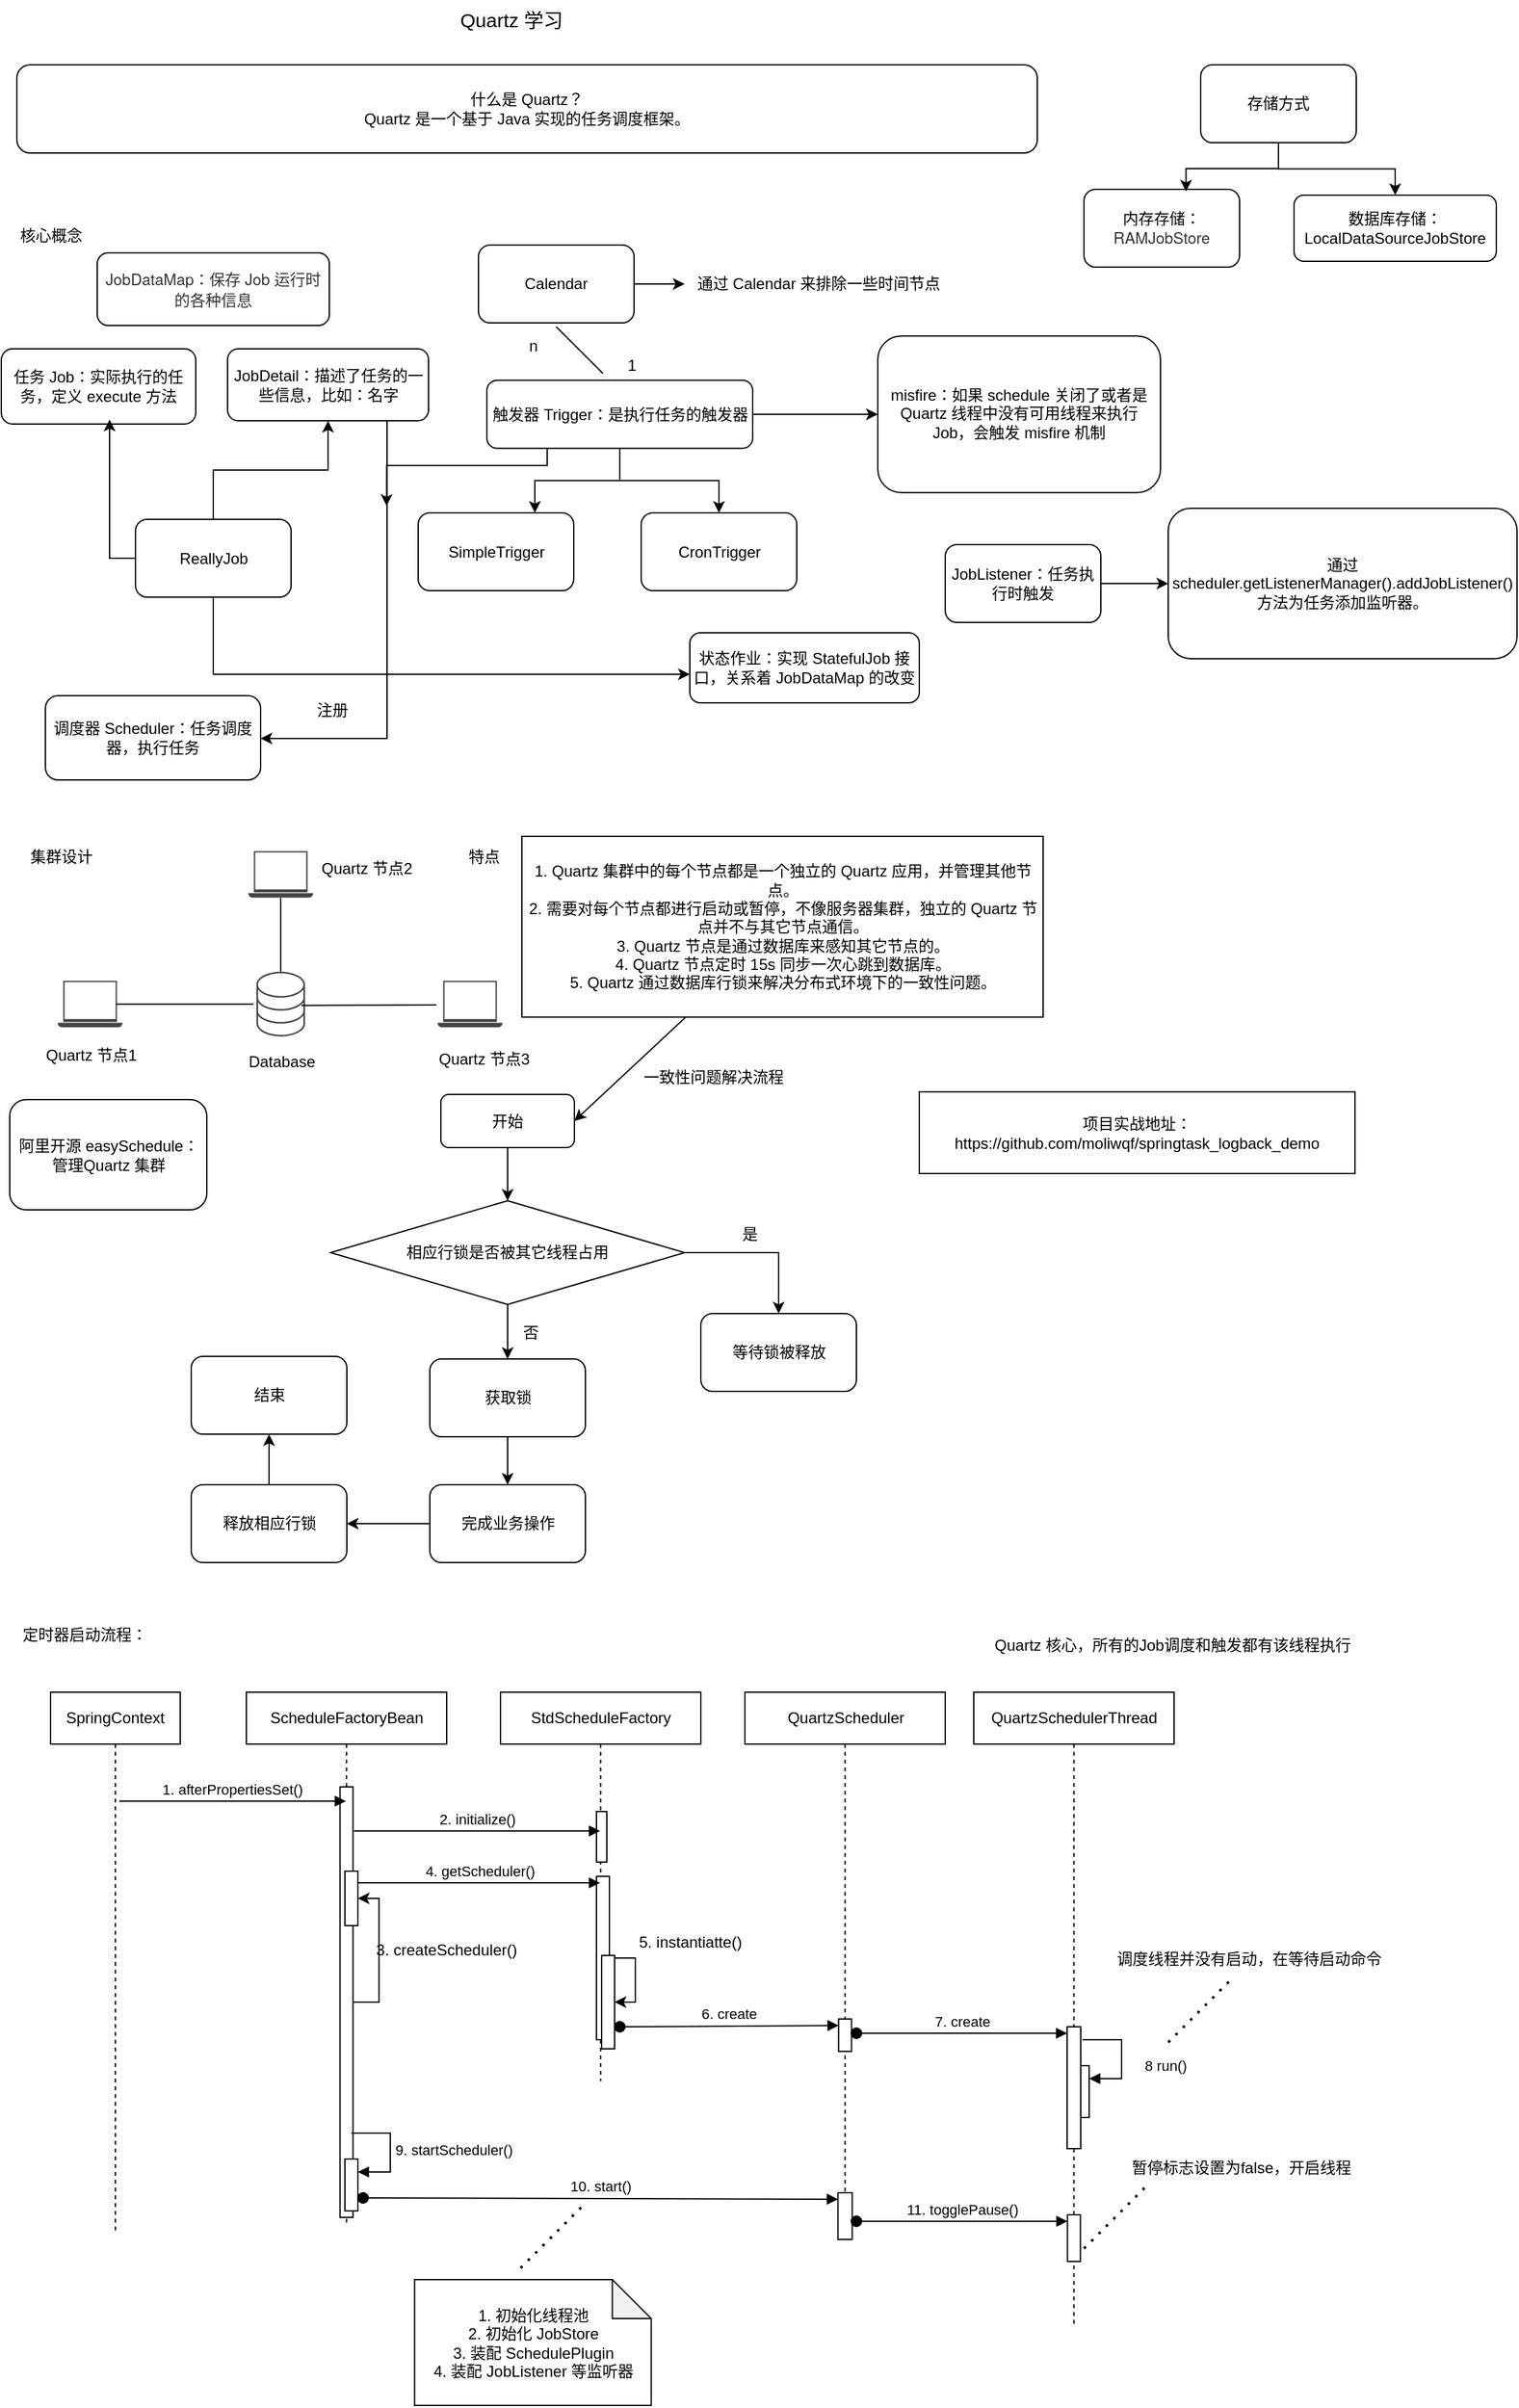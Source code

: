 <mxfile version="24.7.1" type="github">
  <diagram name="第 1 页" id="t5rmYULxfnpGZIQc0kC4">
    <mxGraphModel dx="1221" dy="759" grid="0" gridSize="10" guides="1" tooltips="1" connect="1" arrows="1" fold="1" page="1" pageScale="1" pageWidth="827" pageHeight="1169" math="0" shadow="0">
      <root>
        <mxCell id="0" />
        <mxCell id="1" parent="0" />
        <mxCell id="8cU8IfGOEaAC18SAXIAc-3" value="什么是 Quartz？&lt;div&gt;Quartz 是一个基于 Java 实现的任务调度框架。&lt;/div&gt;" style="rounded=1;whiteSpace=wrap;html=1;" parent="1" vertex="1">
          <mxGeometry x="20" y="68" width="787" height="68" as="geometry" />
        </mxCell>
        <mxCell id="8cU8IfGOEaAC18SAXIAc-5" value="&lt;font style=&quot;font-size: 12px;&quot;&gt;任务 Job：实际执行的任务，定义 execute 方法&lt;/font&gt;" style="rounded=1;whiteSpace=wrap;html=1;" parent="1" vertex="1">
          <mxGeometry x="8" y="287" width="150" height="58" as="geometry" />
        </mxCell>
        <mxCell id="8cU8IfGOEaAC18SAXIAc-6" value="&lt;span style=&quot;color: rgb(0, 0, 0); font-family: Helvetica; font-size: 15px; font-style: normal; font-variant-ligatures: normal; font-variant-caps: normal; font-weight: 400; letter-spacing: normal; orphans: 2; text-align: center; text-indent: 0px; text-transform: none; widows: 2; word-spacing: 0px; -webkit-text-stroke-width: 0px; white-space: normal; background-color: rgb(251, 251, 251); text-decoration-thickness: initial; text-decoration-style: initial; text-decoration-color: initial; display: inline !important; float: none;&quot;&gt;Quartz 学习&lt;/span&gt;" style="text;whiteSpace=wrap;html=1;" parent="1" vertex="1">
          <mxGeometry x="359.997" y="18.003" width="107" height="40" as="geometry" />
        </mxCell>
        <mxCell id="8cU8IfGOEaAC18SAXIAc-7" value="核心概念" style="text;html=1;align=center;verticalAlign=middle;resizable=0;points=[];autosize=1;strokeColor=none;fillColor=none;" parent="1" vertex="1">
          <mxGeometry x="13" y="187" width="66" height="26" as="geometry" />
        </mxCell>
        <mxCell id="8cU8IfGOEaAC18SAXIAc-20" style="edgeStyle=orthogonalEdgeStyle;rounded=0;orthogonalLoop=1;jettySize=auto;html=1;entryX=0.75;entryY=0;entryDx=0;entryDy=0;" parent="1" source="8cU8IfGOEaAC18SAXIAc-12" target="8cU8IfGOEaAC18SAXIAc-18" edge="1">
          <mxGeometry relative="1" as="geometry" />
        </mxCell>
        <mxCell id="8cU8IfGOEaAC18SAXIAc-21" style="edgeStyle=orthogonalEdgeStyle;rounded=0;orthogonalLoop=1;jettySize=auto;html=1;" parent="1" source="8cU8IfGOEaAC18SAXIAc-12" target="8cU8IfGOEaAC18SAXIAc-19" edge="1">
          <mxGeometry relative="1" as="geometry" />
        </mxCell>
        <mxCell id="8cU8IfGOEaAC18SAXIAc-79" style="edgeStyle=orthogonalEdgeStyle;rounded=0;orthogonalLoop=1;jettySize=auto;html=1;" parent="1" source="8cU8IfGOEaAC18SAXIAc-12" edge="1">
          <mxGeometry relative="1" as="geometry">
            <mxPoint x="305.167" y="408.167" as="targetPoint" />
            <Array as="points">
              <mxPoint x="429" y="377" />
              <mxPoint x="305" y="377" />
            </Array>
          </mxGeometry>
        </mxCell>
        <mxCell id="8cU8IfGOEaAC18SAXIAc-96" value="" style="edgeStyle=orthogonalEdgeStyle;rounded=0;orthogonalLoop=1;jettySize=auto;html=1;" parent="1" source="8cU8IfGOEaAC18SAXIAc-12" target="8cU8IfGOEaAC18SAXIAc-95" edge="1">
          <mxGeometry relative="1" as="geometry" />
        </mxCell>
        <mxCell id="8cU8IfGOEaAC18SAXIAc-12" value="&lt;font style=&quot;font-size: 12px;&quot;&gt;触发器 Trigger：是执行任务的触发器&lt;/font&gt;" style="rounded=1;whiteSpace=wrap;html=1;" parent="1" vertex="1">
          <mxGeometry x="382.5" y="311.25" width="205" height="52.5" as="geometry" />
        </mxCell>
        <mxCell id="8cU8IfGOEaAC18SAXIAc-15" value="调度器 Scheduler：任务调度器，执行任务" style="rounded=1;whiteSpace=wrap;html=1;" parent="1" vertex="1">
          <mxGeometry x="42" y="554.5" width="166" height="65" as="geometry" />
        </mxCell>
        <mxCell id="8cU8IfGOEaAC18SAXIAc-18" value="SimpleTrigger" style="rounded=1;whiteSpace=wrap;html=1;" parent="1" vertex="1">
          <mxGeometry x="329.5" y="413.5" width="120" height="60" as="geometry" />
        </mxCell>
        <mxCell id="8cU8IfGOEaAC18SAXIAc-19" value="CronTrigger" style="rounded=1;whiteSpace=wrap;html=1;" parent="1" vertex="1">
          <mxGeometry x="501.5" y="413.5" width="120" height="60" as="geometry" />
        </mxCell>
        <mxCell id="8cU8IfGOEaAC18SAXIAc-24" value="集群设计" style="text;html=1;align=center;verticalAlign=middle;resizable=0;points=[];autosize=1;strokeColor=none;fillColor=none;" parent="1" vertex="1">
          <mxGeometry x="20.5" y="666" width="66" height="26" as="geometry" />
        </mxCell>
        <mxCell id="8cU8IfGOEaAC18SAXIAc-26" value="" style="sketch=0;pointerEvents=1;shadow=0;dashed=0;html=1;strokeColor=none;fillColor=#434445;aspect=fixed;labelPosition=center;verticalLabelPosition=bottom;verticalAlign=top;align=center;outlineConnect=0;shape=mxgraph.vvd.laptop;" parent="1" vertex="1">
          <mxGeometry x="51.5" y="774.33" width="50" height="36" as="geometry" />
        </mxCell>
        <mxCell id="8cU8IfGOEaAC18SAXIAc-27" value="" style="sketch=0;pointerEvents=1;shadow=0;dashed=0;html=1;strokeColor=none;fillColor=#434445;aspect=fixed;labelPosition=center;verticalLabelPosition=bottom;verticalAlign=top;align=center;outlineConnect=0;shape=mxgraph.vvd.laptop;" parent="1" vertex="1">
          <mxGeometry x="344.5" y="774.33" width="50" height="36" as="geometry" />
        </mxCell>
        <mxCell id="8cU8IfGOEaAC18SAXIAc-28" value="" style="sketch=0;pointerEvents=1;shadow=0;dashed=0;html=1;strokeColor=none;fillColor=#434445;aspect=fixed;labelPosition=center;verticalLabelPosition=bottom;verticalAlign=top;align=center;outlineConnect=0;shape=mxgraph.vvd.laptop;" parent="1" vertex="1">
          <mxGeometry x="198.5" y="674.33" width="50" height="36" as="geometry" />
        </mxCell>
        <mxCell id="8cU8IfGOEaAC18SAXIAc-29" value="" style="sketch=0;pointerEvents=1;shadow=0;dashed=0;html=1;strokeColor=none;fillColor=#434445;aspect=fixed;labelPosition=center;verticalLabelPosition=bottom;verticalAlign=top;align=center;outlineConnect=0;shape=mxgraph.vvd.storage;" parent="1" vertex="1">
          <mxGeometry x="204.75" y="767.33" width="37.5" height="50" as="geometry" />
        </mxCell>
        <mxCell id="8cU8IfGOEaAC18SAXIAc-30" value="" style="line;strokeWidth=1;rotatable=0;dashed=0;labelPosition=right;align=left;verticalAlign=middle;spacingTop=0;spacingLeft=6;points=[];portConstraint=eastwest;" parent="1" vertex="1">
          <mxGeometry x="96.5" y="787.33" width="106" height="10" as="geometry" />
        </mxCell>
        <mxCell id="8cU8IfGOEaAC18SAXIAc-31" value="" style="endArrow=none;html=1;rounded=0;" parent="1" edge="1">
          <mxGeometry relative="1" as="geometry">
            <mxPoint x="239.5" y="793.33" as="sourcePoint" />
            <mxPoint x="343.5" y="793" as="targetPoint" />
          </mxGeometry>
        </mxCell>
        <mxCell id="8cU8IfGOEaAC18SAXIAc-34" value="" style="endArrow=none;html=1;rounded=0;" parent="1" source="8cU8IfGOEaAC18SAXIAc-28" target="8cU8IfGOEaAC18SAXIAc-29" edge="1">
          <mxGeometry relative="1" as="geometry">
            <mxPoint x="222.5" y="710.33" as="sourcePoint" />
            <mxPoint x="225.5" y="766.33" as="targetPoint" />
          </mxGeometry>
        </mxCell>
        <mxCell id="8cU8IfGOEaAC18SAXIAc-35" value="Database" style="text;html=1;align=center;verticalAlign=middle;resizable=0;points=[];autosize=1;strokeColor=none;fillColor=none;" parent="1" vertex="1">
          <mxGeometry x="189" y="824.33" width="69" height="26" as="geometry" />
        </mxCell>
        <mxCell id="8cU8IfGOEaAC18SAXIAc-36" value="Quartz 节点1" style="text;html=1;align=center;verticalAlign=middle;resizable=0;points=[];autosize=1;strokeColor=none;fillColor=none;" parent="1" vertex="1">
          <mxGeometry x="32.5" y="819.33" width="88" height="26" as="geometry" />
        </mxCell>
        <mxCell id="8cU8IfGOEaAC18SAXIAc-37" value="&lt;span style=&quot;color: rgb(0, 0, 0); font-family: Helvetica; font-size: 12px; font-style: normal; font-variant-ligatures: normal; font-variant-caps: normal; font-weight: 400; letter-spacing: normal; orphans: 2; text-align: center; text-indent: 0px; text-transform: none; widows: 2; word-spacing: 0px; -webkit-text-stroke-width: 0px; white-space: nowrap; background-color: rgb(251, 251, 251); text-decoration-thickness: initial; text-decoration-style: initial; text-decoration-color: initial; display: inline !important; float: none;&quot;&gt;Quartz 节点2&lt;/span&gt;" style="text;whiteSpace=wrap;html=1;" parent="1" vertex="1">
          <mxGeometry x="253.497" y="674.327" width="98" height="36" as="geometry" />
        </mxCell>
        <mxCell id="8cU8IfGOEaAC18SAXIAc-38" value="Quartz 节点3" style="text;html=1;align=center;verticalAlign=middle;resizable=0;points=[];autosize=1;strokeColor=none;fillColor=none;" parent="1" vertex="1">
          <mxGeometry x="335.5" y="822" width="88" height="26" as="geometry" />
        </mxCell>
        <mxCell id="8cU8IfGOEaAC18SAXIAc-39" value="&lt;div&gt;1. Quartz 集群中的每个节点都是一个独立的 Quartz 应用，并管理其他节点。&lt;div&gt;2. 需要对每个节点都进行启动或暂停，不像服务器集群，独立的 Quartz 节点并不与其它节点通信。&lt;/div&gt;&lt;div&gt;3. Quartz 节点是通过数据库来感知其它节点的。&lt;/div&gt;&lt;div&gt;4. Quartz 节点定时 15s 同步一次心跳到数据库。&lt;/div&gt;&lt;div&gt;5. Quartz 通过数据库行锁来解决分布式环境下的一致性问题。&lt;/div&gt;&lt;/div&gt;" style="whiteSpace=wrap;html=1;" parent="1" vertex="1">
          <mxGeometry x="409.5" y="663" width="402" height="139.34" as="geometry" />
        </mxCell>
        <mxCell id="8cU8IfGOEaAC18SAXIAc-40" value="特点" style="text;html=1;align=center;verticalAlign=middle;resizable=0;points=[];autosize=1;strokeColor=none;fillColor=none;" parent="1" vertex="1">
          <mxGeometry x="358.5" y="666" width="42" height="26" as="geometry" />
        </mxCell>
        <mxCell id="8cU8IfGOEaAC18SAXIAc-58" value="" style="edgeStyle=orthogonalEdgeStyle;rounded=0;orthogonalLoop=1;jettySize=auto;html=1;" parent="1" source="8cU8IfGOEaAC18SAXIAc-41" target="8cU8IfGOEaAC18SAXIAc-43" edge="1">
          <mxGeometry relative="1" as="geometry" />
        </mxCell>
        <mxCell id="8cU8IfGOEaAC18SAXIAc-41" value="开始" style="rounded=1;whiteSpace=wrap;html=1;" parent="1" vertex="1">
          <mxGeometry x="347" y="862" width="103" height="41" as="geometry" />
        </mxCell>
        <mxCell id="8cU8IfGOEaAC18SAXIAc-45" style="edgeStyle=orthogonalEdgeStyle;rounded=0;orthogonalLoop=1;jettySize=auto;html=1;entryX=0.5;entryY=0;entryDx=0;entryDy=0;" parent="1" source="8cU8IfGOEaAC18SAXIAc-43" target="8cU8IfGOEaAC18SAXIAc-44" edge="1">
          <mxGeometry relative="1" as="geometry" />
        </mxCell>
        <mxCell id="8cU8IfGOEaAC18SAXIAc-49" style="edgeStyle=orthogonalEdgeStyle;rounded=0;orthogonalLoop=1;jettySize=auto;html=1;entryX=0.5;entryY=0;entryDx=0;entryDy=0;" parent="1" source="8cU8IfGOEaAC18SAXIAc-43" target="8cU8IfGOEaAC18SAXIAc-47" edge="1">
          <mxGeometry relative="1" as="geometry" />
        </mxCell>
        <mxCell id="8cU8IfGOEaAC18SAXIAc-43" value="相应行锁是否被其它线程占用" style="rhombus;whiteSpace=wrap;html=1;" parent="1" vertex="1">
          <mxGeometry x="262" y="944" width="273" height="80" as="geometry" />
        </mxCell>
        <mxCell id="8cU8IfGOEaAC18SAXIAc-44" value="等待锁被释放" style="rounded=1;whiteSpace=wrap;html=1;" parent="1" vertex="1">
          <mxGeometry x="547.5" y="1031" width="120" height="60" as="geometry" />
        </mxCell>
        <mxCell id="8cU8IfGOEaAC18SAXIAc-46" value="是" style="text;html=1;align=center;verticalAlign=middle;resizable=0;points=[];autosize=1;strokeColor=none;fillColor=none;" parent="1" vertex="1">
          <mxGeometry x="569.5" y="957" width="30" height="26" as="geometry" />
        </mxCell>
        <mxCell id="8cU8IfGOEaAC18SAXIAc-53" style="edgeStyle=orthogonalEdgeStyle;rounded=0;orthogonalLoop=1;jettySize=auto;html=1;entryX=0.5;entryY=0;entryDx=0;entryDy=0;" parent="1" source="8cU8IfGOEaAC18SAXIAc-47" target="8cU8IfGOEaAC18SAXIAc-51" edge="1">
          <mxGeometry relative="1" as="geometry" />
        </mxCell>
        <mxCell id="8cU8IfGOEaAC18SAXIAc-47" value="获取锁" style="rounded=1;whiteSpace=wrap;html=1;" parent="1" vertex="1">
          <mxGeometry x="338.5" y="1066" width="120" height="60" as="geometry" />
        </mxCell>
        <mxCell id="8cU8IfGOEaAC18SAXIAc-50" value="否" style="text;html=1;align=center;verticalAlign=middle;resizable=0;points=[];autosize=1;strokeColor=none;fillColor=none;" parent="1" vertex="1">
          <mxGeometry x="400.5" y="1033" width="30" height="26" as="geometry" />
        </mxCell>
        <mxCell id="8cU8IfGOEaAC18SAXIAc-55" style="edgeStyle=orthogonalEdgeStyle;rounded=0;orthogonalLoop=1;jettySize=auto;html=1;entryX=1;entryY=0.5;entryDx=0;entryDy=0;" parent="1" source="8cU8IfGOEaAC18SAXIAc-51" target="8cU8IfGOEaAC18SAXIAc-54" edge="1">
          <mxGeometry relative="1" as="geometry" />
        </mxCell>
        <mxCell id="8cU8IfGOEaAC18SAXIAc-51" value="完成业务操作" style="rounded=1;whiteSpace=wrap;html=1;" parent="1" vertex="1">
          <mxGeometry x="338.5" y="1163" width="120" height="60" as="geometry" />
        </mxCell>
        <mxCell id="8cU8IfGOEaAC18SAXIAc-57" value="" style="edgeStyle=orthogonalEdgeStyle;rounded=0;orthogonalLoop=1;jettySize=auto;html=1;" parent="1" source="8cU8IfGOEaAC18SAXIAc-54" target="8cU8IfGOEaAC18SAXIAc-56" edge="1">
          <mxGeometry relative="1" as="geometry" />
        </mxCell>
        <mxCell id="8cU8IfGOEaAC18SAXIAc-54" value="释放相应行锁" style="rounded=1;whiteSpace=wrap;html=1;" parent="1" vertex="1">
          <mxGeometry x="154.5" y="1163" width="120" height="60" as="geometry" />
        </mxCell>
        <mxCell id="8cU8IfGOEaAC18SAXIAc-56" value="结束" style="rounded=1;whiteSpace=wrap;html=1;" parent="1" vertex="1">
          <mxGeometry x="154.5" y="1064" width="120" height="60" as="geometry" />
        </mxCell>
        <mxCell id="8cU8IfGOEaAC18SAXIAc-59" value="" style="endArrow=classic;html=1;rounded=0;entryX=1;entryY=0.5;entryDx=0;entryDy=0;" parent="1" source="8cU8IfGOEaAC18SAXIAc-39" target="8cU8IfGOEaAC18SAXIAc-41" edge="1">
          <mxGeometry width="50" height="50" relative="1" as="geometry">
            <mxPoint x="494.5" y="874.33" as="sourcePoint" />
            <mxPoint x="544.5" y="824.33" as="targetPoint" />
          </mxGeometry>
        </mxCell>
        <mxCell id="8cU8IfGOEaAC18SAXIAc-60" value="一致性问题解决流程" style="text;html=1;align=center;verticalAlign=middle;resizable=0;points=[];autosize=1;strokeColor=none;fillColor=none;" parent="1" vertex="1">
          <mxGeometry x="493.5" y="836" width="126" height="26" as="geometry" />
        </mxCell>
        <mxCell id="8cU8IfGOEaAC18SAXIAc-61" value="阿里开源 easySchedule：管理Quartz 集群" style="rounded=1;whiteSpace=wrap;html=1;" parent="1" vertex="1">
          <mxGeometry x="14.5" y="866" width="152" height="85" as="geometry" />
        </mxCell>
        <mxCell id="8cU8IfGOEaAC18SAXIAc-92" value="" style="edgeStyle=orthogonalEdgeStyle;rounded=0;orthogonalLoop=1;jettySize=auto;html=1;" parent="1" source="8cU8IfGOEaAC18SAXIAc-62" target="8cU8IfGOEaAC18SAXIAc-68" edge="1">
          <mxGeometry relative="1" as="geometry" />
        </mxCell>
        <mxCell id="8cU8IfGOEaAC18SAXIAc-62" value="Calendar" style="rounded=1;whiteSpace=wrap;html=1;" parent="1" vertex="1">
          <mxGeometry x="376" y="207" width="120" height="60" as="geometry" />
        </mxCell>
        <mxCell id="8cU8IfGOEaAC18SAXIAc-64" value="" style="endArrow=none;html=1;rounded=0;" parent="1" edge="1">
          <mxGeometry relative="1" as="geometry">
            <mxPoint x="436" y="270" as="sourcePoint" />
            <mxPoint x="472" y="306" as="targetPoint" />
          </mxGeometry>
        </mxCell>
        <mxCell id="8cU8IfGOEaAC18SAXIAc-65" value="1" style="text;html=1;align=center;verticalAlign=middle;resizable=0;points=[];autosize=1;strokeColor=none;fillColor=none;" parent="1" vertex="1">
          <mxGeometry x="481" y="287" width="25" height="26" as="geometry" />
        </mxCell>
        <mxCell id="8cU8IfGOEaAC18SAXIAc-67" value="n" style="text;html=1;align=center;verticalAlign=middle;resizable=0;points=[];autosize=1;strokeColor=none;fillColor=none;" parent="1" vertex="1">
          <mxGeometry x="405.5" y="272" width="25" height="26" as="geometry" />
        </mxCell>
        <mxCell id="8cU8IfGOEaAC18SAXIAc-68" value="通过 Calendar 来排除一些时间节点" style="text;html=1;align=center;verticalAlign=middle;resizable=0;points=[];autosize=1;strokeColor=none;fillColor=none;" parent="1" vertex="1">
          <mxGeometry x="535" y="224" width="205" height="26" as="geometry" />
        </mxCell>
        <mxCell id="8cU8IfGOEaAC18SAXIAc-77" style="edgeStyle=orthogonalEdgeStyle;rounded=0;orthogonalLoop=1;jettySize=auto;html=1;" parent="1" source="8cU8IfGOEaAC18SAXIAc-70" target="8cU8IfGOEaAC18SAXIAc-15" edge="1">
          <mxGeometry relative="1" as="geometry">
            <Array as="points">
              <mxPoint x="305.5" y="587.5" />
            </Array>
          </mxGeometry>
        </mxCell>
        <mxCell id="8cU8IfGOEaAC18SAXIAc-70" value="JobDetail：描述了任务的一些信息，比如：名字" style="rounded=1;whiteSpace=wrap;html=1;" parent="1" vertex="1">
          <mxGeometry x="182.5" y="287" width="155" height="55.5" as="geometry" />
        </mxCell>
        <mxCell id="8cU8IfGOEaAC18SAXIAc-75" style="edgeStyle=orthogonalEdgeStyle;rounded=0;orthogonalLoop=1;jettySize=auto;html=1;entryX=0.5;entryY=1;entryDx=0;entryDy=0;" parent="1" source="8cU8IfGOEaAC18SAXIAc-71" edge="1">
          <mxGeometry relative="1" as="geometry">
            <mxPoint x="91.5" y="341.5" as="targetPoint" />
          </mxGeometry>
        </mxCell>
        <mxCell id="8cU8IfGOEaAC18SAXIAc-76" style="edgeStyle=orthogonalEdgeStyle;rounded=0;orthogonalLoop=1;jettySize=auto;html=1;" parent="1" source="8cU8IfGOEaAC18SAXIAc-71" target="8cU8IfGOEaAC18SAXIAc-70" edge="1">
          <mxGeometry relative="1" as="geometry" />
        </mxCell>
        <mxCell id="8cU8IfGOEaAC18SAXIAc-97" style="edgeStyle=orthogonalEdgeStyle;rounded=0;orthogonalLoop=1;jettySize=auto;html=1;" parent="1" source="8cU8IfGOEaAC18SAXIAc-71" edge="1">
          <mxGeometry relative="1" as="geometry">
            <mxPoint x="539" y="538" as="targetPoint" />
            <Array as="points">
              <mxPoint x="172" y="538" />
              <mxPoint x="514" y="538" />
            </Array>
          </mxGeometry>
        </mxCell>
        <mxCell id="8cU8IfGOEaAC18SAXIAc-71" value="ReallyJob" style="rounded=1;whiteSpace=wrap;html=1;" parent="1" vertex="1">
          <mxGeometry x="111.5" y="418.5" width="120" height="60" as="geometry" />
        </mxCell>
        <mxCell id="8cU8IfGOEaAC18SAXIAc-78" value="注册" style="text;html=1;align=center;verticalAlign=middle;resizable=0;points=[];autosize=1;strokeColor=none;fillColor=none;" parent="1" vertex="1">
          <mxGeometry x="241.5" y="552.5" width="42" height="26" as="geometry" />
        </mxCell>
        <mxCell id="8cU8IfGOEaAC18SAXIAc-80" value="&lt;span style=&quot;color: rgb(51, 51, 51); font-family: &amp;quot;pingfang SC&amp;quot;, &amp;quot;helvetica neue&amp;quot;, arial, &amp;quot;hiragino sans gb&amp;quot;, &amp;quot;microsoft yahei ui&amp;quot;, &amp;quot;microsoft yahei&amp;quot;, simsun, sans-serif; text-align: left; white-space-collapse: preserve; background-color: rgb(255, 255, 255);&quot;&gt;&lt;font style=&quot;font-size: 12px;&quot;&gt;JobDataMap：保存 Job 运行时的各种信息&lt;/font&gt;&lt;/span&gt;" style="rounded=1;whiteSpace=wrap;html=1;" parent="1" vertex="1">
          <mxGeometry x="82" y="213" width="179" height="56" as="geometry" />
        </mxCell>
        <mxCell id="8cU8IfGOEaAC18SAXIAc-91" style="edgeStyle=orthogonalEdgeStyle;rounded=0;orthogonalLoop=1;jettySize=auto;html=1;" parent="1" source="8cU8IfGOEaAC18SAXIAc-86" target="8cU8IfGOEaAC18SAXIAc-89" edge="1">
          <mxGeometry relative="1" as="geometry" />
        </mxCell>
        <mxCell id="8cU8IfGOEaAC18SAXIAc-86" value="&lt;span style=&quot;text-wrap: nowrap;&quot;&gt;存储方式&lt;/span&gt;" style="rounded=1;whiteSpace=wrap;html=1;" parent="1" vertex="1">
          <mxGeometry x="933" y="68" width="120" height="60" as="geometry" />
        </mxCell>
        <mxCell id="8cU8IfGOEaAC18SAXIAc-87" value="&lt;font style=&quot;font-size: 12px;&quot;&gt;内存存储：&lt;span style=&quot;color: rgb(51, 51, 51); font-family: &amp;quot;pingfang SC&amp;quot;, &amp;quot;helvetica neue&amp;quot;, arial, &amp;quot;hiragino sans gb&amp;quot;, &amp;quot;microsoft yahei ui&amp;quot;, &amp;quot;microsoft yahei&amp;quot;, simsun, sans-serif; text-align: start; white-space-collapse: preserve; background-color: rgb(255, 255, 255);&quot;&gt;RAMJobStore&lt;/span&gt;&lt;/font&gt;" style="rounded=1;whiteSpace=wrap;html=1;" parent="1" vertex="1">
          <mxGeometry x="843" y="164" width="120" height="60" as="geometry" />
        </mxCell>
        <mxCell id="8cU8IfGOEaAC18SAXIAc-89" value="数据库存储：&lt;div&gt;LocalDataSourceJobStore&lt;/div&gt;" style="rounded=1;whiteSpace=wrap;html=1;" parent="1" vertex="1">
          <mxGeometry x="1005" y="168.5" width="156" height="51" as="geometry" />
        </mxCell>
        <mxCell id="8cU8IfGOEaAC18SAXIAc-90" style="edgeStyle=orthogonalEdgeStyle;rounded=0;orthogonalLoop=1;jettySize=auto;html=1;entryX=0.656;entryY=0.028;entryDx=0;entryDy=0;entryPerimeter=0;" parent="1" source="8cU8IfGOEaAC18SAXIAc-86" target="8cU8IfGOEaAC18SAXIAc-87" edge="1">
          <mxGeometry relative="1" as="geometry" />
        </mxCell>
        <mxCell id="8cU8IfGOEaAC18SAXIAc-95" value="misfire：如果 schedule 关闭了或者是 Quartz 线程中没有可用线程来执行 Job，会触发 misfire 机制" style="whiteSpace=wrap;html=1;rounded=1;" parent="1" vertex="1">
          <mxGeometry x="684" y="277.12" width="218" height="120.75" as="geometry" />
        </mxCell>
        <mxCell id="8cU8IfGOEaAC18SAXIAc-98" value="状态作业：实现 StatefulJob 接口，关系着 JobDataMap 的改变" style="rounded=1;whiteSpace=wrap;html=1;" parent="1" vertex="1">
          <mxGeometry x="539" y="506" width="177" height="54" as="geometry" />
        </mxCell>
        <mxCell id="8cU8IfGOEaAC18SAXIAc-101" value="" style="edgeStyle=orthogonalEdgeStyle;rounded=0;orthogonalLoop=1;jettySize=auto;html=1;" parent="1" source="8cU8IfGOEaAC18SAXIAc-99" target="8cU8IfGOEaAC18SAXIAc-100" edge="1">
          <mxGeometry relative="1" as="geometry" />
        </mxCell>
        <mxCell id="8cU8IfGOEaAC18SAXIAc-99" value="JobListener：任务执行时触发" style="rounded=1;whiteSpace=wrap;html=1;" parent="1" vertex="1">
          <mxGeometry x="736" y="438" width="120" height="60" as="geometry" />
        </mxCell>
        <mxCell id="8cU8IfGOEaAC18SAXIAc-100" value="通过 scheduler.getListenerManager().addJobListener() 方法为任务添加监听器。" style="whiteSpace=wrap;html=1;rounded=1;" parent="1" vertex="1">
          <mxGeometry x="908" y="410" width="269" height="116" as="geometry" />
        </mxCell>
        <mxCell id="96SZYwyoLDsNzqyxZzud-1" value="定时器启动流程：" style="text;html=1;align=center;verticalAlign=middle;resizable=0;points=[];autosize=1;strokeColor=none;fillColor=none;" parent="1" vertex="1">
          <mxGeometry x="14.5" y="1266" width="114" height="26" as="geometry" />
        </mxCell>
        <mxCell id="96SZYwyoLDsNzqyxZzud-2" value="SpringContext" style="shape=umlLifeline;perimeter=lifelinePerimeter;whiteSpace=wrap;html=1;container=1;dropTarget=0;collapsible=0;recursiveResize=0;outlineConnect=0;portConstraint=eastwest;newEdgeStyle={&quot;curved&quot;:0,&quot;rounded&quot;:0};" parent="1" vertex="1">
          <mxGeometry x="46" y="1323" width="100" height="417" as="geometry" />
        </mxCell>
        <mxCell id="96SZYwyoLDsNzqyxZzud-3" value="ScheduleFactoryBean" style="shape=umlLifeline;perimeter=lifelinePerimeter;whiteSpace=wrap;html=1;container=1;dropTarget=0;collapsible=0;recursiveResize=0;outlineConnect=0;portConstraint=eastwest;newEdgeStyle={&quot;curved&quot;:0,&quot;rounded&quot;:0};" parent="1" vertex="1">
          <mxGeometry x="197" y="1323" width="154.5" height="409" as="geometry" />
        </mxCell>
        <mxCell id="96SZYwyoLDsNzqyxZzud-13" style="edgeStyle=orthogonalEdgeStyle;rounded=0;orthogonalLoop=1;jettySize=auto;html=1;curved=0;" parent="96SZYwyoLDsNzqyxZzud-3" source="96SZYwyoLDsNzqyxZzud-8" target="96SZYwyoLDsNzqyxZzud-11" edge="1">
          <mxGeometry relative="1" as="geometry" />
        </mxCell>
        <mxCell id="96SZYwyoLDsNzqyxZzud-8" value="" style="html=1;points=[[0,0,0,0,5],[0,1,0,0,-5],[1,0,0,0,5],[1,1,0,0,-5]];perimeter=orthogonalPerimeter;outlineConnect=0;targetShapes=umlLifeline;portConstraint=eastwest;newEdgeStyle={&quot;curved&quot;:0,&quot;rounded&quot;:0};" parent="96SZYwyoLDsNzqyxZzud-3" vertex="1">
          <mxGeometry x="72.25" y="73" width="10" height="332" as="geometry" />
        </mxCell>
        <mxCell id="96SZYwyoLDsNzqyxZzud-11" value="" style="html=1;points=[[0,0,0,0,5],[0,1,0,0,-5],[1,0,0,0,5],[1,1,0,0,-5]];perimeter=orthogonalPerimeter;outlineConnect=0;targetShapes=umlLifeline;portConstraint=eastwest;newEdgeStyle={&quot;curved&quot;:0,&quot;rounded&quot;:0};" parent="96SZYwyoLDsNzqyxZzud-3" vertex="1">
          <mxGeometry x="76" y="138" width="10" height="42" as="geometry" />
        </mxCell>
        <mxCell id="96SZYwyoLDsNzqyxZzud-34" value="" style="html=1;points=[[0,0,0,0,5],[0,1,0,0,-5],[1,0,0,0,5],[1,1,0,0,-5]];perimeter=orthogonalPerimeter;outlineConnect=0;targetShapes=umlLifeline;portConstraint=eastwest;newEdgeStyle={&quot;curved&quot;:0,&quot;rounded&quot;:0};" parent="96SZYwyoLDsNzqyxZzud-3" vertex="1">
          <mxGeometry x="76" y="360" width="10" height="40" as="geometry" />
        </mxCell>
        <mxCell id="96SZYwyoLDsNzqyxZzud-35" value="9. startScheduler()" style="html=1;align=left;spacingLeft=2;endArrow=block;rounded=0;edgeStyle=orthogonalEdgeStyle;curved=0;rounded=0;" parent="96SZYwyoLDsNzqyxZzud-3" target="96SZYwyoLDsNzqyxZzud-34" edge="1">
          <mxGeometry relative="1" as="geometry">
            <mxPoint x="81" y="340" as="sourcePoint" />
            <Array as="points">
              <mxPoint x="111" y="370" />
            </Array>
          </mxGeometry>
        </mxCell>
        <mxCell id="96SZYwyoLDsNzqyxZzud-4" value="StdScheduleFactory" style="shape=umlLifeline;perimeter=lifelinePerimeter;whiteSpace=wrap;html=1;container=1;dropTarget=0;collapsible=0;recursiveResize=0;outlineConnect=0;portConstraint=eastwest;newEdgeStyle={&quot;curved&quot;:0,&quot;rounded&quot;:0};" parent="1" vertex="1">
          <mxGeometry x="393" y="1323" width="154.5" height="300" as="geometry" />
        </mxCell>
        <mxCell id="96SZYwyoLDsNzqyxZzud-10" value="" style="html=1;points=[[0,0,0,0,5],[0,1,0,0,-5],[1,0,0,0,5],[1,1,0,0,-5]];perimeter=orthogonalPerimeter;outlineConnect=0;targetShapes=umlLifeline;portConstraint=eastwest;newEdgeStyle={&quot;curved&quot;:0,&quot;rounded&quot;:0};" parent="96SZYwyoLDsNzqyxZzud-4" vertex="1">
          <mxGeometry x="74" y="92" width="8" height="39" as="geometry" />
        </mxCell>
        <mxCell id="96SZYwyoLDsNzqyxZzud-19" style="edgeStyle=orthogonalEdgeStyle;rounded=0;orthogonalLoop=1;jettySize=auto;html=1;curved=0;" parent="96SZYwyoLDsNzqyxZzud-4" source="96SZYwyoLDsNzqyxZzud-17" target="96SZYwyoLDsNzqyxZzud-18" edge="1">
          <mxGeometry relative="1" as="geometry" />
        </mxCell>
        <mxCell id="96SZYwyoLDsNzqyxZzud-17" value="" style="html=1;points=[[0,0,0,0,5],[0,1,0,0,-5],[1,0,0,0,5],[1,1,0,0,-5]];perimeter=orthogonalPerimeter;outlineConnect=0;targetShapes=umlLifeline;portConstraint=eastwest;newEdgeStyle={&quot;curved&quot;:0,&quot;rounded&quot;:0};" parent="96SZYwyoLDsNzqyxZzud-4" vertex="1">
          <mxGeometry x="74" y="142" width="10" height="126" as="geometry" />
        </mxCell>
        <mxCell id="96SZYwyoLDsNzqyxZzud-18" value="" style="html=1;points=[[0,0,0,0,5],[0,1,0,0,-5],[1,0,0,0,5],[1,1,0,0,-5]];perimeter=orthogonalPerimeter;outlineConnect=0;targetShapes=umlLifeline;portConstraint=eastwest;newEdgeStyle={&quot;curved&quot;:0,&quot;rounded&quot;:0};" parent="96SZYwyoLDsNzqyxZzud-4" vertex="1">
          <mxGeometry x="78" y="203" width="10" height="72" as="geometry" />
        </mxCell>
        <mxCell id="96SZYwyoLDsNzqyxZzud-5" value="QuartzScheduler" style="shape=umlLifeline;perimeter=lifelinePerimeter;whiteSpace=wrap;html=1;container=1;dropTarget=0;collapsible=0;recursiveResize=0;outlineConnect=0;portConstraint=eastwest;newEdgeStyle={&quot;curved&quot;:0,&quot;rounded&quot;:0};" parent="1" vertex="1">
          <mxGeometry x="581.5" y="1323" width="154.5" height="419" as="geometry" />
        </mxCell>
        <mxCell id="96SZYwyoLDsNzqyxZzud-21" value="" style="html=1;points=[[0,0,0,0,5],[0,1,0,0,-5],[1,0,0,0,5],[1,1,0,0,-5]];perimeter=orthogonalPerimeter;outlineConnect=0;targetShapes=umlLifeline;portConstraint=eastwest;newEdgeStyle={&quot;curved&quot;:0,&quot;rounded&quot;:0};" parent="96SZYwyoLDsNzqyxZzud-5" vertex="1">
          <mxGeometry x="72.25" y="252" width="10" height="25" as="geometry" />
        </mxCell>
        <mxCell id="96SZYwyoLDsNzqyxZzud-6" value="QuartzSchedulerThread" style="shape=umlLifeline;perimeter=lifelinePerimeter;whiteSpace=wrap;html=1;container=1;dropTarget=0;collapsible=0;recursiveResize=0;outlineConnect=0;portConstraint=eastwest;newEdgeStyle={&quot;curved&quot;:0,&quot;rounded&quot;:0};" parent="1" vertex="1">
          <mxGeometry x="758" y="1323" width="154.5" height="489" as="geometry" />
        </mxCell>
        <mxCell id="96SZYwyoLDsNzqyxZzud-27" value="" style="html=1;points=[[0,0,0,0,5],[0,1,0,0,-5],[1,0,0,0,5],[1,1,0,0,-5]];perimeter=orthogonalPerimeter;outlineConnect=0;targetShapes=umlLifeline;portConstraint=eastwest;newEdgeStyle={&quot;curved&quot;:0,&quot;rounded&quot;:0};" parent="96SZYwyoLDsNzqyxZzud-6" vertex="1">
          <mxGeometry x="79" y="288" width="10" height="40" as="geometry" />
        </mxCell>
        <mxCell id="96SZYwyoLDsNzqyxZzud-28" value="8 run()" style="html=1;align=left;spacingLeft=2;endArrow=block;rounded=0;edgeStyle=orthogonalEdgeStyle;curved=0;rounded=0;" parent="96SZYwyoLDsNzqyxZzud-6" target="96SZYwyoLDsNzqyxZzud-27" edge="1">
          <mxGeometry x="0.176" y="14" relative="1" as="geometry">
            <mxPoint x="84" y="268" as="sourcePoint" />
            <Array as="points">
              <mxPoint x="114" y="298" />
            </Array>
            <mxPoint as="offset" />
          </mxGeometry>
        </mxCell>
        <mxCell id="96SZYwyoLDsNzqyxZzud-38" value="" style="html=1;points=[[0,0,0,0,5],[0,1,0,0,-5],[1,0,0,0,5],[1,1,0,0,-5]];perimeter=orthogonalPerimeter;outlineConnect=0;targetShapes=umlLifeline;portConstraint=eastwest;newEdgeStyle={&quot;curved&quot;:0,&quot;rounded&quot;:0};" parent="96SZYwyoLDsNzqyxZzud-6" vertex="1">
          <mxGeometry x="72.25" y="403" width="10" height="36" as="geometry" />
        </mxCell>
        <mxCell id="96SZYwyoLDsNzqyxZzud-7" value="1. afterPropertiesSet()" style="html=1;verticalAlign=bottom;endArrow=block;curved=0;rounded=0;" parent="1" target="96SZYwyoLDsNzqyxZzud-3" edge="1">
          <mxGeometry x="-0.004" width="80" relative="1" as="geometry">
            <mxPoint x="99" y="1407" as="sourcePoint" />
            <mxPoint x="179" y="1407" as="targetPoint" />
            <mxPoint as="offset" />
          </mxGeometry>
        </mxCell>
        <mxCell id="96SZYwyoLDsNzqyxZzud-9" value="2. initialize()" style="html=1;verticalAlign=bottom;endArrow=block;curved=0;rounded=0;" parent="1" target="96SZYwyoLDsNzqyxZzud-4" edge="1">
          <mxGeometry width="80" relative="1" as="geometry">
            <mxPoint x="280" y="1430" as="sourcePoint" />
            <mxPoint x="360" y="1430" as="targetPoint" />
          </mxGeometry>
        </mxCell>
        <mxCell id="96SZYwyoLDsNzqyxZzud-15" value="3. createScheduler()" style="text;html=1;align=center;verticalAlign=middle;resizable=0;points=[];autosize=1;strokeColor=none;fillColor=none;" parent="1" vertex="1">
          <mxGeometry x="287" y="1509" width="127" height="26" as="geometry" />
        </mxCell>
        <mxCell id="96SZYwyoLDsNzqyxZzud-16" value="4. getScheduler()" style="html=1;verticalAlign=bottom;endArrow=block;curved=0;rounded=0;" parent="1" target="96SZYwyoLDsNzqyxZzud-4" edge="1">
          <mxGeometry width="80" relative="1" as="geometry">
            <mxPoint x="283.5" y="1470" as="sourcePoint" />
            <mxPoint x="363.5" y="1470" as="targetPoint" />
          </mxGeometry>
        </mxCell>
        <mxCell id="96SZYwyoLDsNzqyxZzud-20" value="5. instantiatte()" style="text;html=1;align=center;verticalAlign=middle;resizable=0;points=[];autosize=1;strokeColor=none;fillColor=none;" parent="1" vertex="1">
          <mxGeometry x="490.5" y="1503" width="97" height="26" as="geometry" />
        </mxCell>
        <mxCell id="96SZYwyoLDsNzqyxZzud-22" value="6. create" style="html=1;verticalAlign=bottom;startArrow=oval;endArrow=block;startSize=8;curved=0;rounded=0;entryX=0;entryY=0;entryDx=0;entryDy=5;" parent="1" target="96SZYwyoLDsNzqyxZzud-21" edge="1">
          <mxGeometry relative="1" as="geometry">
            <mxPoint x="485" y="1581" as="sourcePoint" />
          </mxGeometry>
        </mxCell>
        <mxCell id="96SZYwyoLDsNzqyxZzud-23" value="" style="html=1;points=[[0,0,0,0,5],[0,1,0,0,-5],[1,0,0,0,5],[1,1,0,0,-5]];perimeter=orthogonalPerimeter;outlineConnect=0;targetShapes=umlLifeline;portConstraint=eastwest;newEdgeStyle={&quot;curved&quot;:0,&quot;rounded&quot;:0};" parent="1" vertex="1">
          <mxGeometry x="830" y="1581" width="10.5" height="94" as="geometry" />
        </mxCell>
        <mxCell id="96SZYwyoLDsNzqyxZzud-24" value="7. create" style="html=1;verticalAlign=bottom;startArrow=oval;endArrow=block;startSize=8;curved=0;rounded=0;entryX=0;entryY=0;entryDx=0;entryDy=5;" parent="1" target="96SZYwyoLDsNzqyxZzud-23" edge="1">
          <mxGeometry relative="1" as="geometry">
            <mxPoint x="667.5" y="1586" as="sourcePoint" />
          </mxGeometry>
        </mxCell>
        <mxCell id="96SZYwyoLDsNzqyxZzud-29" value="Quartz 核心，所有的Job调度和触发都有该线程执行" style="text;html=1;align=center;verticalAlign=middle;resizable=0;points=[];autosize=1;strokeColor=none;fillColor=none;" parent="1" vertex="1">
          <mxGeometry x="764" y="1274" width="293" height="26" as="geometry" />
        </mxCell>
        <mxCell id="96SZYwyoLDsNzqyxZzud-30" value="" style="endArrow=none;dashed=1;html=1;dashPattern=1 3;strokeWidth=2;rounded=0;" parent="1" edge="1">
          <mxGeometry width="50" height="50" relative="1" as="geometry">
            <mxPoint x="908" y="1593" as="sourcePoint" />
            <mxPoint x="958" y="1543" as="targetPoint" />
          </mxGeometry>
        </mxCell>
        <mxCell id="96SZYwyoLDsNzqyxZzud-31" value="调度线程并没有启动，在等待启动命令" style="text;html=1;align=center;verticalAlign=middle;resizable=0;points=[];autosize=1;strokeColor=none;fillColor=none;" parent="1" vertex="1">
          <mxGeometry x="859" y="1516" width="222" height="26" as="geometry" />
        </mxCell>
        <mxCell id="96SZYwyoLDsNzqyxZzud-36" value="" style="html=1;points=[[0,0,0,0,5],[0,1,0,0,-5],[1,0,0,0,5],[1,1,0,0,-5]];perimeter=orthogonalPerimeter;outlineConnect=0;targetShapes=umlLifeline;portConstraint=eastwest;newEdgeStyle={&quot;curved&quot;:0,&quot;rounded&quot;:0};" parent="1" vertex="1">
          <mxGeometry x="653.25" y="1709" width="11" height="36" as="geometry" />
        </mxCell>
        <mxCell id="96SZYwyoLDsNzqyxZzud-37" value="10. start()" style="html=1;verticalAlign=bottom;startArrow=oval;endArrow=block;startSize=8;curved=0;rounded=0;entryX=0;entryY=0;entryDx=0;entryDy=5;" parent="1" target="96SZYwyoLDsNzqyxZzud-36" edge="1">
          <mxGeometry relative="1" as="geometry">
            <mxPoint x="287" y="1713" as="sourcePoint" />
          </mxGeometry>
        </mxCell>
        <mxCell id="96SZYwyoLDsNzqyxZzud-39" value="11. togglePause()" style="html=1;verticalAlign=bottom;startArrow=oval;endArrow=block;startSize=8;curved=0;rounded=0;entryX=0;entryY=0;entryDx=0;entryDy=5;" parent="1" target="96SZYwyoLDsNzqyxZzud-38" edge="1">
          <mxGeometry relative="1" as="geometry">
            <mxPoint x="667.5" y="1731" as="sourcePoint" />
          </mxGeometry>
        </mxCell>
        <mxCell id="96SZYwyoLDsNzqyxZzud-41" value="" style="endArrow=none;dashed=1;html=1;dashPattern=1 3;strokeWidth=2;rounded=0;" parent="1" edge="1">
          <mxGeometry width="50" height="50" relative="1" as="geometry">
            <mxPoint x="843" y="1752" as="sourcePoint" />
            <mxPoint x="893" y="1702" as="targetPoint" />
          </mxGeometry>
        </mxCell>
        <mxCell id="96SZYwyoLDsNzqyxZzud-42" value="暂停标志设置为false，开启线程" style="text;html=1;align=center;verticalAlign=middle;resizable=0;points=[];autosize=1;strokeColor=none;fillColor=none;" parent="1" vertex="1">
          <mxGeometry x="870" y="1677" width="187" height="26" as="geometry" />
        </mxCell>
        <mxCell id="96SZYwyoLDsNzqyxZzud-43" value="" style="endArrow=none;dashed=1;html=1;dashPattern=1 3;strokeWidth=2;rounded=0;" parent="1" edge="1">
          <mxGeometry width="50" height="50" relative="1" as="geometry">
            <mxPoint x="408.5" y="1767" as="sourcePoint" />
            <mxPoint x="458.5" y="1717" as="targetPoint" />
          </mxGeometry>
        </mxCell>
        <mxCell id="96SZYwyoLDsNzqyxZzud-44" value="1. 初始化线程池&lt;div&gt;2. 初始化 JobStore&lt;/div&gt;&lt;div&gt;3. 装配 SchedulePlugin&lt;/div&gt;&lt;div&gt;4. 装配 JobListener 等监听器&lt;/div&gt;" style="shape=note;whiteSpace=wrap;html=1;backgroundOutline=1;darkOpacity=0.05;" parent="1" vertex="1">
          <mxGeometry x="326.75" y="1776" width="182.5" height="97" as="geometry" />
        </mxCell>
        <mxCell id="96SZYwyoLDsNzqyxZzud-45" value="项目实战地址：https://github.com/moliwqf/springtask_logback_demo" style="rounded=0;whiteSpace=wrap;html=1;" parent="1" vertex="1">
          <mxGeometry x="716" y="860" width="336" height="63" as="geometry" />
        </mxCell>
      </root>
    </mxGraphModel>
  </diagram>
</mxfile>
